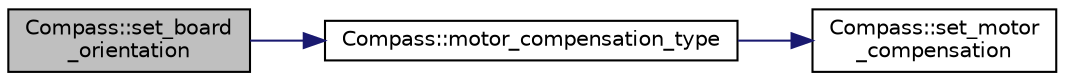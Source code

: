 digraph "Compass::set_board_orientation"
{
 // INTERACTIVE_SVG=YES
  edge [fontname="Helvetica",fontsize="10",labelfontname="Helvetica",labelfontsize="10"];
  node [fontname="Helvetica",fontsize="10",shape=record];
  rankdir="LR";
  Node1 [label="Compass::set_board\l_orientation",height=0.2,width=0.4,color="black", fillcolor="grey75", style="filled", fontcolor="black"];
  Node1 -> Node2 [color="midnightblue",fontsize="10",style="solid",fontname="Helvetica"];
  Node2 [label="Compass::motor_compensation_type",height=0.2,width=0.4,color="black", fillcolor="white", style="filled",URL="$classCompass.html#ad897fd4be9dd67a65343465614629568"];
  Node2 -> Node3 [color="midnightblue",fontsize="10",style="solid",fontname="Helvetica"];
  Node3 [label="Compass::set_motor\l_compensation",height=0.2,width=0.4,color="black", fillcolor="white", style="filled",URL="$classCompass.html#a307ba851d14fd2ac3b655227812f6b4d"];
}
